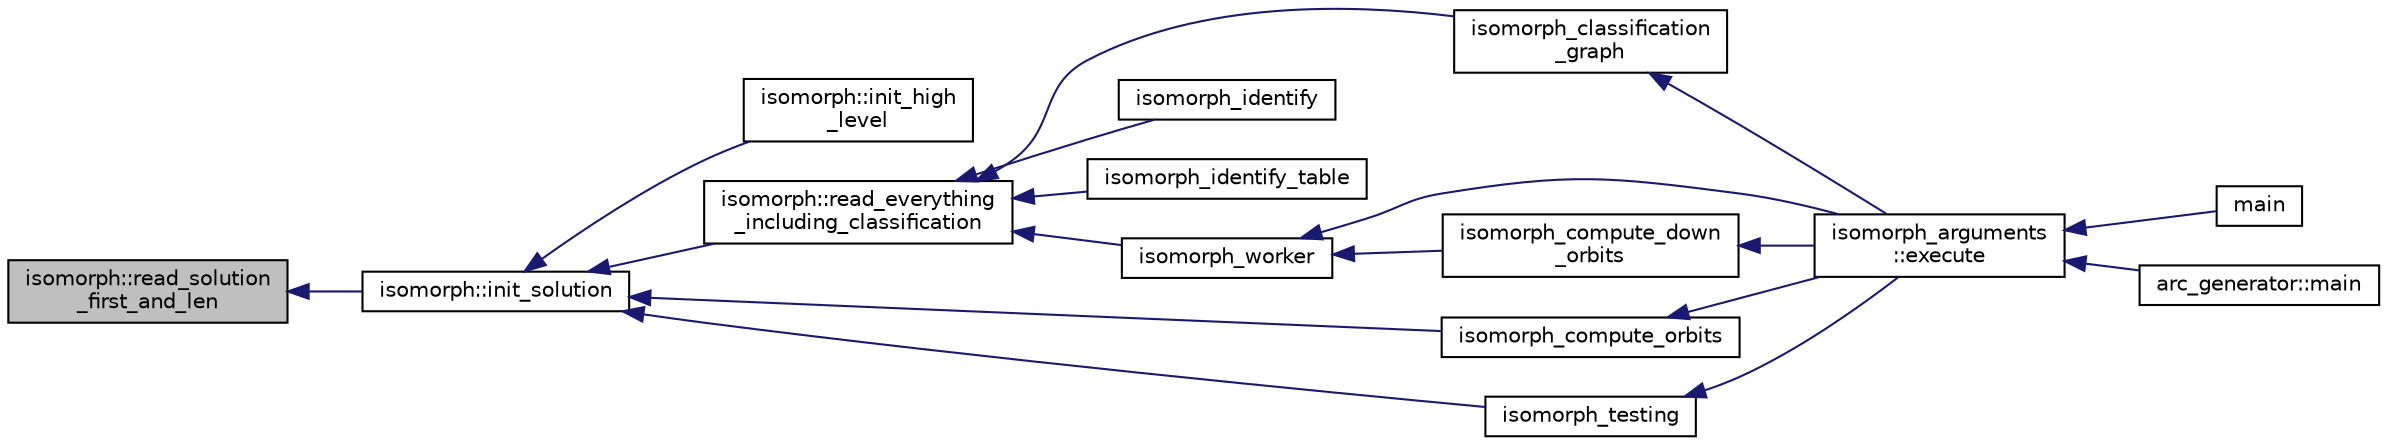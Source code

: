 digraph "isomorph::read_solution_first_and_len"
{
  edge [fontname="Helvetica",fontsize="10",labelfontname="Helvetica",labelfontsize="10"];
  node [fontname="Helvetica",fontsize="10",shape=record];
  rankdir="LR";
  Node12156 [label="isomorph::read_solution\l_first_and_len",height=0.2,width=0.4,color="black", fillcolor="grey75", style="filled", fontcolor="black"];
  Node12156 -> Node12157 [dir="back",color="midnightblue",fontsize="10",style="solid",fontname="Helvetica"];
  Node12157 [label="isomorph::init_solution",height=0.2,width=0.4,color="black", fillcolor="white", style="filled",URL="$d3/d5f/classisomorph.html#ac3c171a595b93a33ac8a9e5d2d7b6eab"];
  Node12157 -> Node12158 [dir="back",color="midnightblue",fontsize="10",style="solid",fontname="Helvetica"];
  Node12158 [label="isomorph::init_high\l_level",height=0.2,width=0.4,color="black", fillcolor="white", style="filled",URL="$d3/d5f/classisomorph.html#a5cee5468cc8cc68eac1f6131faedfab2"];
  Node12157 -> Node12159 [dir="back",color="midnightblue",fontsize="10",style="solid",fontname="Helvetica"];
  Node12159 [label="isomorph::read_everything\l_including_classification",height=0.2,width=0.4,color="black", fillcolor="white", style="filled",URL="$d3/d5f/classisomorph.html#aa6a56e4522d3133a6ea65c9ac6de3924"];
  Node12159 -> Node12160 [dir="back",color="midnightblue",fontsize="10",style="solid",fontname="Helvetica"];
  Node12160 [label="isomorph_classification\l_graph",height=0.2,width=0.4,color="black", fillcolor="white", style="filled",URL="$d4/d7e/isomorph__global_8_c.html#a027e803e6cab7af4c400a71663bf4715"];
  Node12160 -> Node12161 [dir="back",color="midnightblue",fontsize="10",style="solid",fontname="Helvetica"];
  Node12161 [label="isomorph_arguments\l::execute",height=0.2,width=0.4,color="black", fillcolor="white", style="filled",URL="$d5/de4/classisomorph__arguments.html#aa85e472d14906abdd5672dc66027583e"];
  Node12161 -> Node12162 [dir="back",color="midnightblue",fontsize="10",style="solid",fontname="Helvetica"];
  Node12162 [label="main",height=0.2,width=0.4,color="black", fillcolor="white", style="filled",URL="$d1/d5e/blt__main_8_c.html#a217dbf8b442f20279ea00b898af96f52"];
  Node12161 -> Node12163 [dir="back",color="midnightblue",fontsize="10",style="solid",fontname="Helvetica"];
  Node12163 [label="arc_generator::main",height=0.2,width=0.4,color="black", fillcolor="white", style="filled",URL="$d4/d21/classarc__generator.html#ad80140b51b165dad1fe6ab232be7829a"];
  Node12159 -> Node12164 [dir="back",color="midnightblue",fontsize="10",style="solid",fontname="Helvetica"];
  Node12164 [label="isomorph_identify",height=0.2,width=0.4,color="black", fillcolor="white", style="filled",URL="$d4/d7e/isomorph__global_8_c.html#aa0fe57c73d5668eee10a6022ada7f6a3"];
  Node12159 -> Node12165 [dir="back",color="midnightblue",fontsize="10",style="solid",fontname="Helvetica"];
  Node12165 [label="isomorph_identify_table",height=0.2,width=0.4,color="black", fillcolor="white", style="filled",URL="$d4/d7e/isomorph__global_8_c.html#a9fd19ea945561cf2a6bb5c72dd4b1cb2"];
  Node12159 -> Node12166 [dir="back",color="midnightblue",fontsize="10",style="solid",fontname="Helvetica"];
  Node12166 [label="isomorph_worker",height=0.2,width=0.4,color="black", fillcolor="white", style="filled",URL="$d4/d7e/isomorph__global_8_c.html#ace3bb6ec719b02a35534309d4d3fe99a"];
  Node12166 -> Node12161 [dir="back",color="midnightblue",fontsize="10",style="solid",fontname="Helvetica"];
  Node12166 -> Node12167 [dir="back",color="midnightblue",fontsize="10",style="solid",fontname="Helvetica"];
  Node12167 [label="isomorph_compute_down\l_orbits",height=0.2,width=0.4,color="black", fillcolor="white", style="filled",URL="$d4/d7e/isomorph__global_8_c.html#a3613cea19158edd30958c4edecd97d53"];
  Node12167 -> Node12161 [dir="back",color="midnightblue",fontsize="10",style="solid",fontname="Helvetica"];
  Node12157 -> Node12168 [dir="back",color="midnightblue",fontsize="10",style="solid",fontname="Helvetica"];
  Node12168 [label="isomorph_compute_orbits",height=0.2,width=0.4,color="black", fillcolor="white", style="filled",URL="$d4/d7e/isomorph__global_8_c.html#a592f3efd31146c0802f59837055f904f"];
  Node12168 -> Node12161 [dir="back",color="midnightblue",fontsize="10",style="solid",fontname="Helvetica"];
  Node12157 -> Node12169 [dir="back",color="midnightblue",fontsize="10",style="solid",fontname="Helvetica"];
  Node12169 [label="isomorph_testing",height=0.2,width=0.4,color="black", fillcolor="white", style="filled",URL="$d4/d7e/isomorph__global_8_c.html#a5a73cbe9f89c4727f086482ee2d238f9"];
  Node12169 -> Node12161 [dir="back",color="midnightblue",fontsize="10",style="solid",fontname="Helvetica"];
}
